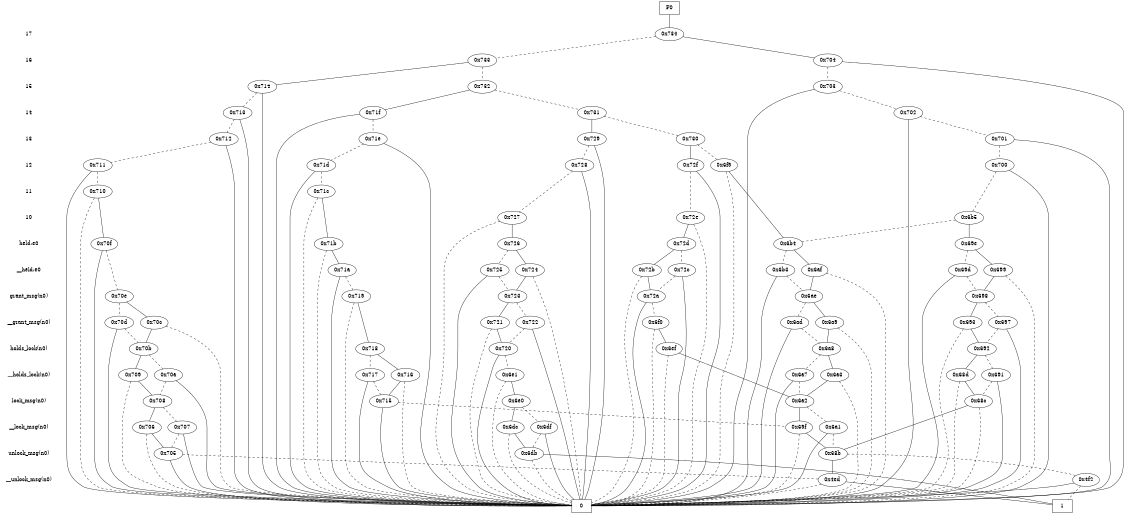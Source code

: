 digraph "DD" {
size = "7.5,10"
center = true;
edge [dir = none];
{ node [shape = plaintext];
  edge [style = invis];
  "CONST NODES" [style = invis];
" 17 " -> " 16 " -> " 15 " -> " 14 " -> " 13 " -> " 12 " -> " 11 " -> " 10 " -> " held:e0 " -> " __held:e0 " -> " grant_msg(n0) " -> " __grant_msg(n0) " -> " holds_lock(n0) " -> " __holds_lock(n0) " -> " lock_msg(n0) " -> " __lock_msg(n0) " -> " unlock_msg(n0) " -> " __unlock_msg(n0) " -> "CONST NODES"; 
}
{ rank = same; node [shape = box]; edge [style = invis];
"F0"; }
{ rank = same; " 17 ";
"0x734";
}
{ rank = same; " 16 ";
"0x733";
"0x704";
}
{ rank = same; " 15 ";
"0x714";
"0x732";
"0x703";
}
{ rank = same; " 14 ";
"0x713";
"0x731";
"0x71f";
"0x702";
}
{ rank = same; " 13 ";
"0x712";
"0x71e";
"0x701";
"0x730";
"0x729";
}
{ rank = same; " 12 ";
"0x72f";
"0x711";
"0x700";
"0x71d";
"0x6f9";
"0x728";
}
{ rank = same; " 11 ";
"0x710";
"0x71c";
}
{ rank = same; " 10 ";
"0x727";
"0x72e";
"0x6b5";
}
{ rank = same; " held:e0 ";
"0x71b";
"0x70f";
"0x6b4";
"0x72d";
"0x69e";
"0x726";
}
{ rank = same; " __held:e0 ";
"0x6b3";
"0x72b";
"0x69d";
"0x71a";
"0x724";
"0x725";
"0x699";
"0x6af";
"0x72c";
}
{ rank = same; " grant_msg(n0) ";
"0x719";
"0x723";
"0x6ae";
"0x72a";
"0x698";
"0x70e";
}
{ rank = same; " __grant_msg(n0) ";
"0x70d";
"0x721";
"0x697";
"0x6f0";
"0x70c";
"0x722";
"0x693";
"0x6a9";
"0x6ad";
}
{ rank = same; " holds_lock(n0) ";
"0x692";
"0x718";
"0x70b";
"0x720";
"0x6ef";
"0x6a8";
}
{ rank = same; " __holds_lock(n0) ";
"0x709";
"0x717";
"0x716";
"0x6a7";
"0x68d";
"0x6a3";
"0x70a";
"0x6e1";
"0x691";
}
{ rank = same; " lock_msg(n0) ";
"0x68c";
"0x6e0";
"0x715";
"0x708";
"0x6a2";
}
{ rank = same; " __lock_msg(n0) ";
"0x69f";
"0x6dc";
"0x6df";
"0x706";
"0x707";
"0x6a1";
}
{ rank = same; " unlock_msg(n0) ";
"0x68b";
"0x6db";
"0x705";
}
{ rank = same; " __unlock_msg(n0) ";
"0x4f2";
"0x4ed";
}
{ rank = same; "CONST NODES";
{ node [shape = box]; "0x4db";
"0x4da";
}
}
"F0" -> "0x734" [style = solid];
"0x734" -> "0x704";
"0x734" -> "0x733" [style = dashed];
"0x733" -> "0x714";
"0x733" -> "0x732" [style = dashed];
"0x704" -> "0x4db";
"0x704" -> "0x703" [style = dashed];
"0x714" -> "0x4db";
"0x714" -> "0x713" [style = dashed];
"0x732" -> "0x71f";
"0x732" -> "0x731" [style = dashed];
"0x703" -> "0x4db";
"0x703" -> "0x702" [style = dashed];
"0x713" -> "0x4db";
"0x713" -> "0x712" [style = dashed];
"0x731" -> "0x729";
"0x731" -> "0x730" [style = dashed];
"0x71f" -> "0x4db";
"0x71f" -> "0x71e" [style = dashed];
"0x702" -> "0x4db";
"0x702" -> "0x701" [style = dashed];
"0x712" -> "0x4db";
"0x712" -> "0x711" [style = dashed];
"0x71e" -> "0x4db";
"0x71e" -> "0x71d" [style = dashed];
"0x701" -> "0x4db";
"0x701" -> "0x700" [style = dashed];
"0x730" -> "0x72f";
"0x730" -> "0x6f9" [style = dashed];
"0x729" -> "0x4db";
"0x729" -> "0x728" [style = dashed];
"0x72f" -> "0x4db";
"0x72f" -> "0x72e" [style = dashed];
"0x711" -> "0x4db";
"0x711" -> "0x710" [style = dashed];
"0x700" -> "0x4db";
"0x700" -> "0x6b5" [style = dashed];
"0x71d" -> "0x4db";
"0x71d" -> "0x71c" [style = dashed];
"0x6f9" -> "0x6b4";
"0x6f9" -> "0x4db" [style = dashed];
"0x728" -> "0x4db";
"0x728" -> "0x727" [style = dashed];
"0x710" -> "0x70f";
"0x710" -> "0x4db" [style = dashed];
"0x71c" -> "0x71b";
"0x71c" -> "0x4db" [style = dashed];
"0x727" -> "0x726";
"0x727" -> "0x4db" [style = dashed];
"0x72e" -> "0x72d";
"0x72e" -> "0x4db" [style = dashed];
"0x6b5" -> "0x69e";
"0x6b5" -> "0x6b4" [style = dashed];
"0x71b" -> "0x71a";
"0x71b" -> "0x4db" [style = dashed];
"0x70f" -> "0x4db";
"0x70f" -> "0x70e" [style = dashed];
"0x6b4" -> "0x6af";
"0x6b4" -> "0x6b3" [style = dashed];
"0x72d" -> "0x72b";
"0x72d" -> "0x72c" [style = dashed];
"0x69e" -> "0x699";
"0x69e" -> "0x69d" [style = dashed];
"0x726" -> "0x724";
"0x726" -> "0x725" [style = dashed];
"0x6b3" -> "0x4db";
"0x6b3" -> "0x6ae" [style = dashed];
"0x72b" -> "0x72a";
"0x72b" -> "0x4db" [style = dashed];
"0x69d" -> "0x4db";
"0x69d" -> "0x698" [style = dashed];
"0x71a" -> "0x4db";
"0x71a" -> "0x719" [style = dashed];
"0x724" -> "0x723";
"0x724" -> "0x4db" [style = dashed];
"0x725" -> "0x4db";
"0x725" -> "0x723" [style = dashed];
"0x699" -> "0x698";
"0x699" -> "0x4db" [style = dashed];
"0x6af" -> "0x6ae";
"0x6af" -> "0x4db" [style = dashed];
"0x72c" -> "0x4db";
"0x72c" -> "0x72a" [style = dashed];
"0x719" -> "0x718";
"0x719" -> "0x4db" [style = dashed];
"0x723" -> "0x721";
"0x723" -> "0x722" [style = dashed];
"0x6ae" -> "0x6a9";
"0x6ae" -> "0x6ad" [style = dashed];
"0x72a" -> "0x4db";
"0x72a" -> "0x6f0" [style = dashed];
"0x698" -> "0x693";
"0x698" -> "0x697" [style = dashed];
"0x70e" -> "0x70c";
"0x70e" -> "0x70d" [style = dashed];
"0x70d" -> "0x4db";
"0x70d" -> "0x70b" [style = dashed];
"0x721" -> "0x720";
"0x721" -> "0x4db" [style = dashed];
"0x697" -> "0x4db";
"0x697" -> "0x692" [style = dashed];
"0x6f0" -> "0x6ef";
"0x6f0" -> "0x4db" [style = dashed];
"0x70c" -> "0x70b";
"0x70c" -> "0x4db" [style = dashed];
"0x722" -> "0x4db";
"0x722" -> "0x720" [style = dashed];
"0x693" -> "0x692";
"0x693" -> "0x4db" [style = dashed];
"0x6a9" -> "0x6a8";
"0x6a9" -> "0x4db" [style = dashed];
"0x6ad" -> "0x4db";
"0x6ad" -> "0x6a8" [style = dashed];
"0x692" -> "0x68d";
"0x692" -> "0x691" [style = dashed];
"0x718" -> "0x716";
"0x718" -> "0x717" [style = dashed];
"0x70b" -> "0x709";
"0x70b" -> "0x70a" [style = dashed];
"0x720" -> "0x4db";
"0x720" -> "0x6e1" [style = dashed];
"0x6ef" -> "0x6a2";
"0x6ef" -> "0x4db" [style = dashed];
"0x6a8" -> "0x6a3";
"0x6a8" -> "0x6a7" [style = dashed];
"0x709" -> "0x708";
"0x709" -> "0x4db" [style = dashed];
"0x717" -> "0x4db";
"0x717" -> "0x715" [style = dashed];
"0x716" -> "0x715";
"0x716" -> "0x4db" [style = dashed];
"0x6a7" -> "0x4db";
"0x6a7" -> "0x6a2" [style = dashed];
"0x68d" -> "0x68c";
"0x68d" -> "0x4db" [style = dashed];
"0x6a3" -> "0x6a2";
"0x6a3" -> "0x4db" [style = dashed];
"0x70a" -> "0x4db";
"0x70a" -> "0x708" [style = dashed];
"0x6e1" -> "0x6e0";
"0x6e1" -> "0x4db" [style = dashed];
"0x691" -> "0x4db";
"0x691" -> "0x68c" [style = dashed];
"0x68c" -> "0x68b";
"0x68c" -> "0x4db" [style = dashed];
"0x6e0" -> "0x6dc";
"0x6e0" -> "0x6df" [style = dashed];
"0x715" -> "0x4db";
"0x715" -> "0x69f" [style = dashed];
"0x708" -> "0x706";
"0x708" -> "0x707" [style = dashed];
"0x6a2" -> "0x69f";
"0x6a2" -> "0x6a1" [style = dashed];
"0x69f" -> "0x68b";
"0x69f" -> "0x4db" [style = dashed];
"0x6dc" -> "0x6db";
"0x6dc" -> "0x4db" [style = dashed];
"0x6df" -> "0x4db";
"0x6df" -> "0x6db" [style = dashed];
"0x706" -> "0x705";
"0x706" -> "0x4db" [style = dashed];
"0x707" -> "0x4db";
"0x707" -> "0x705" [style = dashed];
"0x6a1" -> "0x4db";
"0x6a1" -> "0x68b" [style = dashed];
"0x68b" -> "0x4ed";
"0x68b" -> "0x4f2" [style = dashed];
"0x6db" -> "0x4da";
"0x6db" -> "0x4db" [style = dashed];
"0x705" -> "0x4db";
"0x705" -> "0x4ed" [style = dashed];
"0x4f2" -> "0x4db";
"0x4f2" -> "0x4da" [style = dashed];
"0x4ed" -> "0x4da";
"0x4ed" -> "0x4db" [style = dashed];
"0x4db" [label = "0"];
"0x4da" [label = "1"];
}

